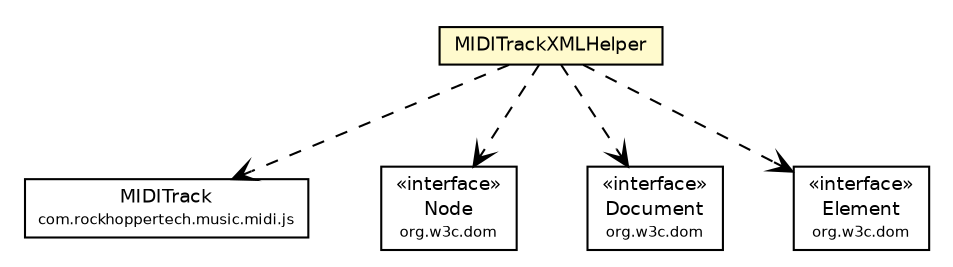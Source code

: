 #!/usr/local/bin/dot
#
# Class diagram 
# Generated by UMLGraph version R5_6-24-gf6e263 (http://www.umlgraph.org/)
#

digraph G {
	edge [fontname="Helvetica",fontsize=10,labelfontname="Helvetica",labelfontsize=10];
	node [fontname="Helvetica",fontsize=10,shape=plaintext];
	nodesep=0.25;
	ranksep=0.5;
	// com.rockhoppertech.music.midi.js.MIDITrack
	c4475 [label=<<table title="com.rockhoppertech.music.midi.js.MIDITrack" border="0" cellborder="1" cellspacing="0" cellpadding="2" port="p" href="../MIDITrack.html">
		<tr><td><table border="0" cellspacing="0" cellpadding="1">
<tr><td align="center" balign="center"> MIDITrack </td></tr>
<tr><td align="center" balign="center"><font point-size="7.0"> com.rockhoppertech.music.midi.js </font></td></tr>
		</table></td></tr>
		</table>>, URL="../MIDITrack.html", fontname="Helvetica", fontcolor="black", fontsize=9.0];
	// com.rockhoppertech.music.midi.js.xml.MIDITrackXMLHelper
	c4487 [label=<<table title="com.rockhoppertech.music.midi.js.xml.MIDITrackXMLHelper" border="0" cellborder="1" cellspacing="0" cellpadding="2" port="p" bgcolor="lemonChiffon" href="./MIDITrackXMLHelper.html">
		<tr><td><table border="0" cellspacing="0" cellpadding="1">
<tr><td align="center" balign="center"> MIDITrackXMLHelper </td></tr>
		</table></td></tr>
		</table>>, URL="./MIDITrackXMLHelper.html", fontname="Helvetica", fontcolor="black", fontsize=9.0];
	// com.rockhoppertech.music.midi.js.xml.MIDITrackXMLHelper DEPEND org.w3c.dom.Node
	c4487:p -> c4518:p [taillabel="", label="", headlabel="", fontname="Helvetica", fontcolor="black", fontsize=10.0, color="black", arrowhead=open, style=dashed];
	// com.rockhoppertech.music.midi.js.xml.MIDITrackXMLHelper DEPEND org.w3c.dom.Document
	c4487:p -> c4519:p [taillabel="", label="", headlabel="", fontname="Helvetica", fontcolor="black", fontsize=10.0, color="black", arrowhead=open, style=dashed];
	// com.rockhoppertech.music.midi.js.xml.MIDITrackXMLHelper DEPEND org.w3c.dom.Element
	c4487:p -> c4520:p [taillabel="", label="", headlabel="", fontname="Helvetica", fontcolor="black", fontsize=10.0, color="black", arrowhead=open, style=dashed];
	// com.rockhoppertech.music.midi.js.xml.MIDITrackXMLHelper DEPEND com.rockhoppertech.music.midi.js.MIDITrack
	c4487:p -> c4475:p [taillabel="", label="", headlabel="", fontname="Helvetica", fontcolor="black", fontsize=10.0, color="black", arrowhead=open, style=dashed];
	// org.w3c.dom.Element
	c4520 [label=<<table title="org.w3c.dom.Element" border="0" cellborder="1" cellspacing="0" cellpadding="2" port="p" href="http://docs.oracle.com/javase/7/docs/api/org/w3c/dom/Element.html">
		<tr><td><table border="0" cellspacing="0" cellpadding="1">
<tr><td align="center" balign="center"> &#171;interface&#187; </td></tr>
<tr><td align="center" balign="center"> Element </td></tr>
<tr><td align="center" balign="center"><font point-size="7.0"> org.w3c.dom </font></td></tr>
		</table></td></tr>
		</table>>, URL="http://docs.oracle.com/javase/7/docs/api/org/w3c/dom/Element.html", fontname="Helvetica", fontcolor="black", fontsize=9.0];
	// org.w3c.dom.Document
	c4519 [label=<<table title="org.w3c.dom.Document" border="0" cellborder="1" cellspacing="0" cellpadding="2" port="p" href="http://docs.oracle.com/javase/7/docs/api/org/w3c/dom/Document.html">
		<tr><td><table border="0" cellspacing="0" cellpadding="1">
<tr><td align="center" balign="center"> &#171;interface&#187; </td></tr>
<tr><td align="center" balign="center"> Document </td></tr>
<tr><td align="center" balign="center"><font point-size="7.0"> org.w3c.dom </font></td></tr>
		</table></td></tr>
		</table>>, URL="http://docs.oracle.com/javase/7/docs/api/org/w3c/dom/Document.html", fontname="Helvetica", fontcolor="black", fontsize=9.0];
	// org.w3c.dom.Node
	c4518 [label=<<table title="org.w3c.dom.Node" border="0" cellborder="1" cellspacing="0" cellpadding="2" port="p" href="http://docs.oracle.com/javase/7/docs/api/org/w3c/dom/Node.html">
		<tr><td><table border="0" cellspacing="0" cellpadding="1">
<tr><td align="center" balign="center"> &#171;interface&#187; </td></tr>
<tr><td align="center" balign="center"> Node </td></tr>
<tr><td align="center" balign="center"><font point-size="7.0"> org.w3c.dom </font></td></tr>
		</table></td></tr>
		</table>>, URL="http://docs.oracle.com/javase/7/docs/api/org/w3c/dom/Node.html", fontname="Helvetica", fontcolor="black", fontsize=9.0];
}

